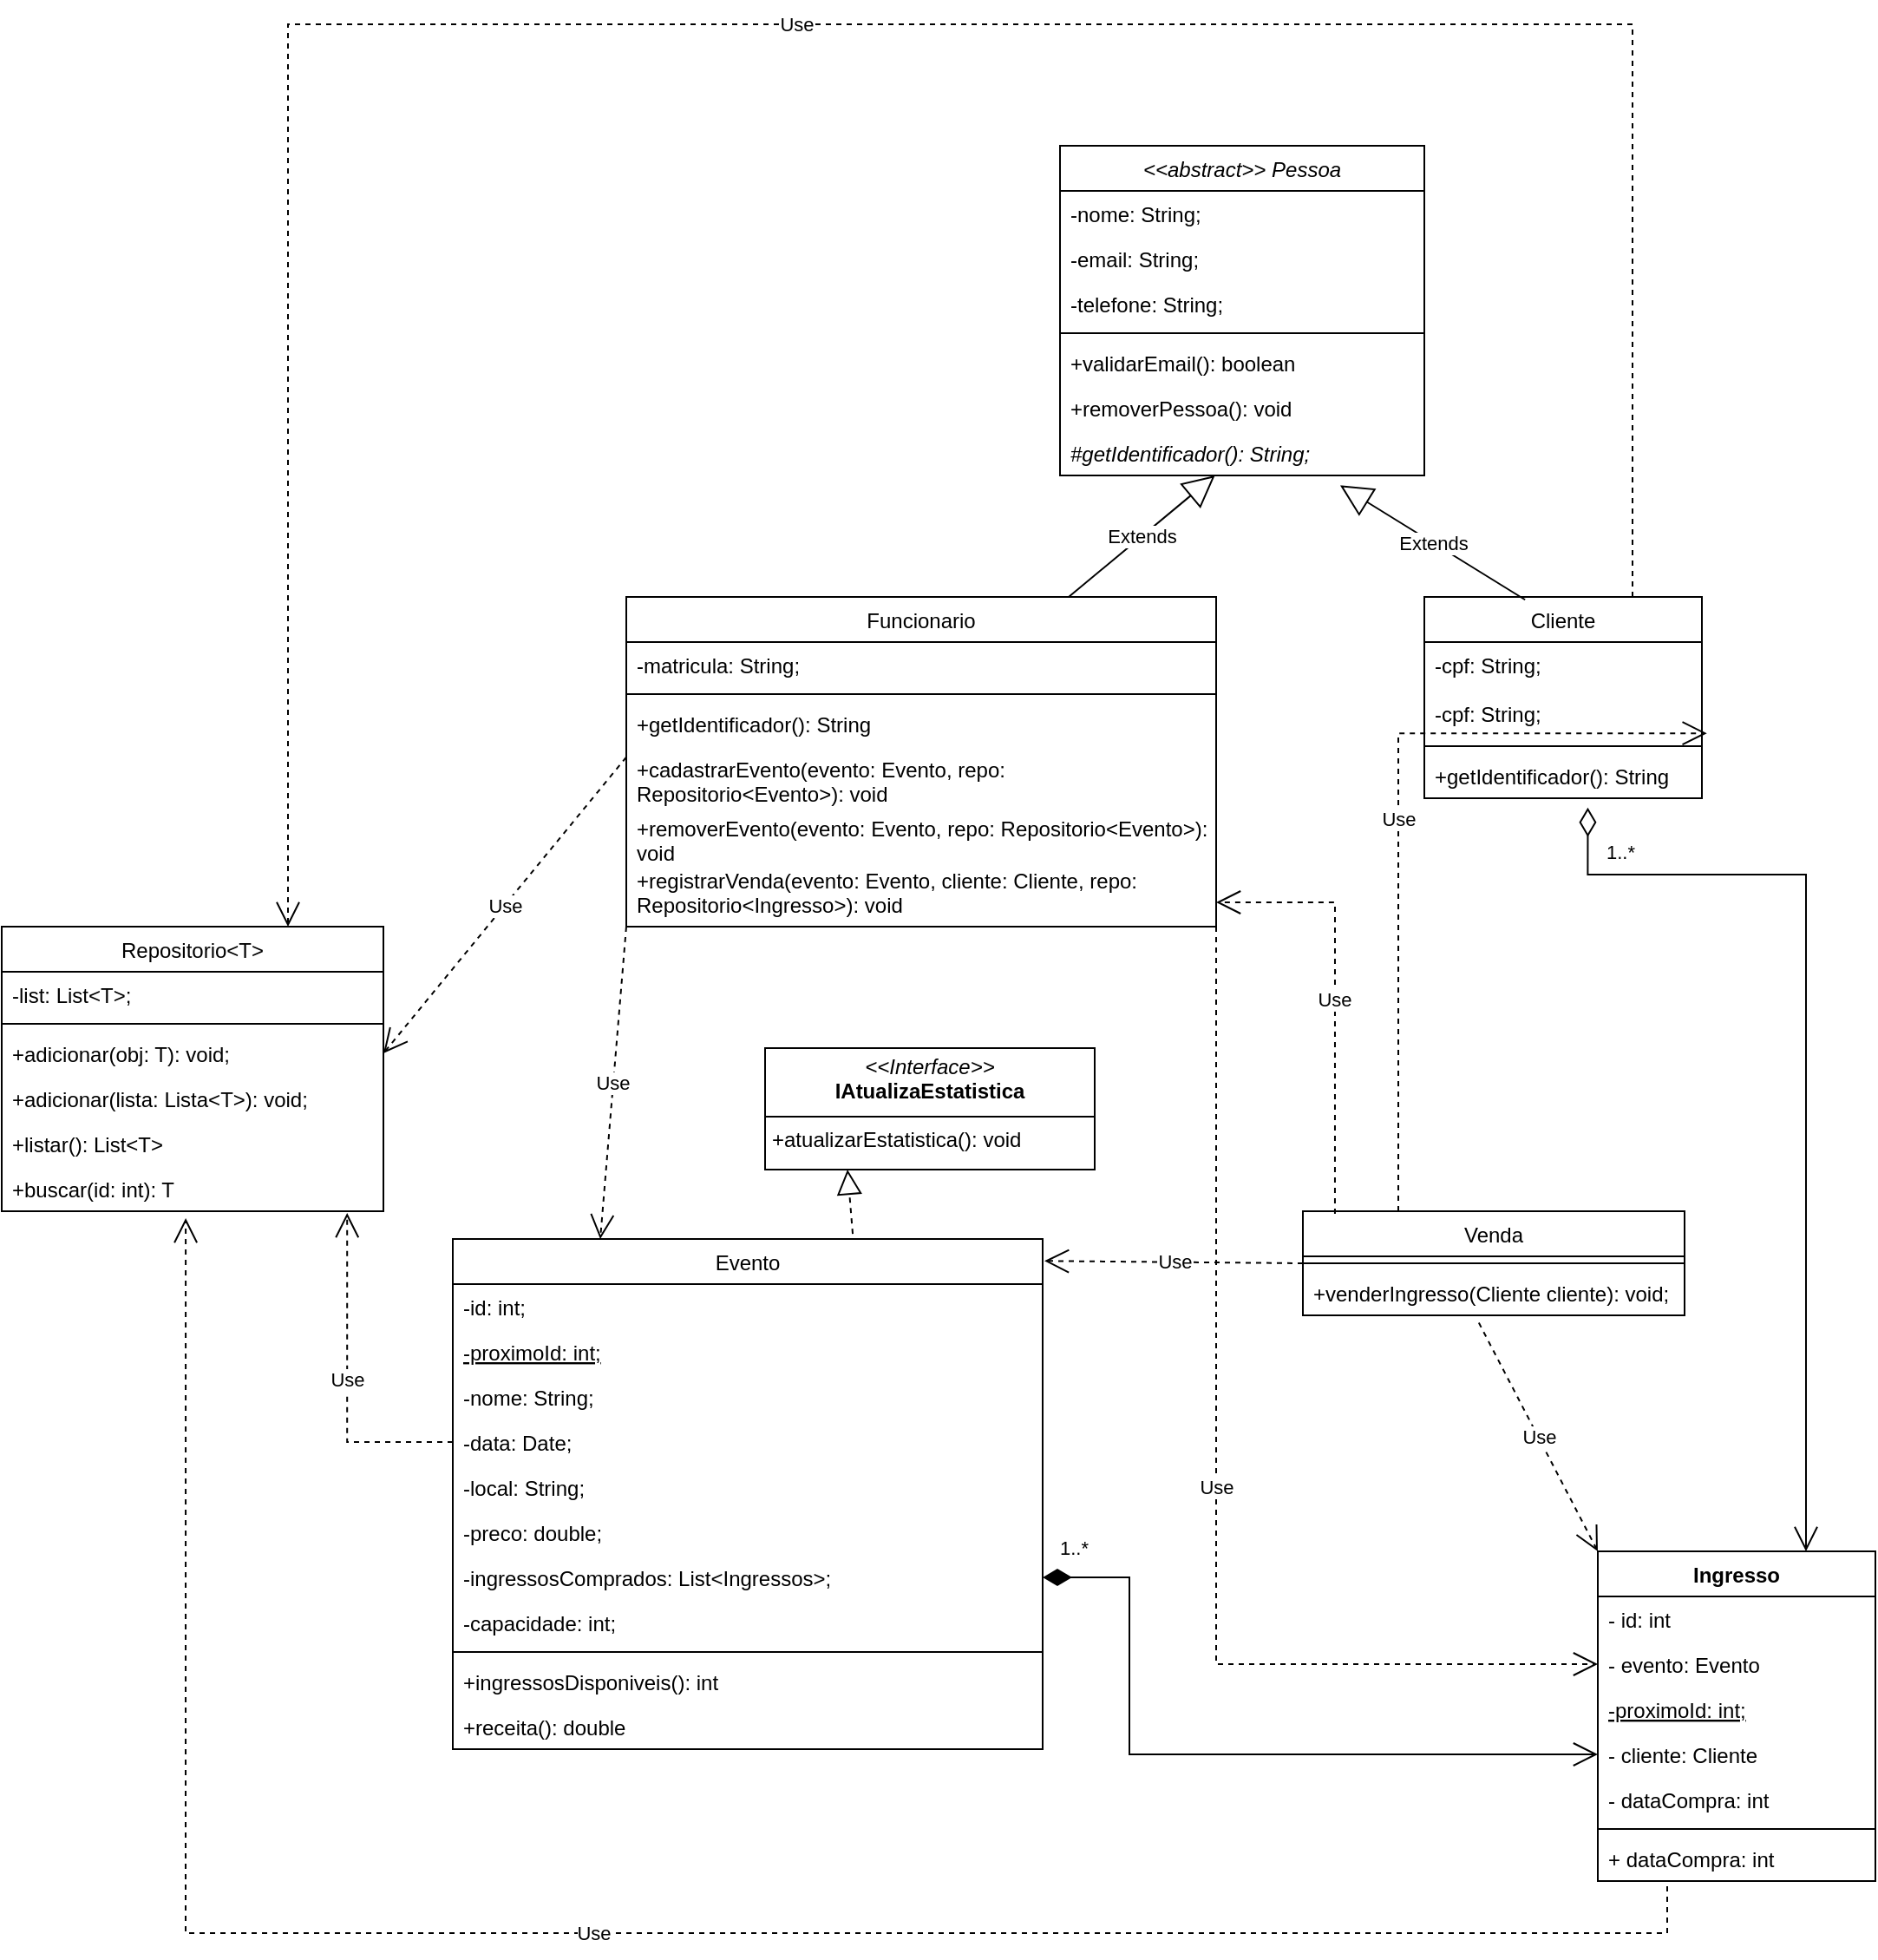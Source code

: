 <mxfile version="26.2.8">
  <diagram id="C5RBs43oDa-KdzZeNtuy" name="Page-1">
    <mxGraphModel dx="3100" dy="2260" grid="1" gridSize="10" guides="1" tooltips="1" connect="1" arrows="1" fold="1" page="1" pageScale="1" pageWidth="827" pageHeight="1169" math="0" shadow="0">
      <root>
        <mxCell id="WIyWlLk6GJQsqaUBKTNV-0" />
        <mxCell id="WIyWlLk6GJQsqaUBKTNV-1" parent="WIyWlLk6GJQsqaUBKTNV-0" />
        <mxCell id="zkfFHV4jXpPFQw0GAbJ--0" value="Cliente" style="swimlane;fontStyle=0;align=center;verticalAlign=top;childLayout=stackLayout;horizontal=1;startSize=26;horizontalStack=0;resizeParent=1;resizeLast=0;collapsible=1;marginBottom=0;rounded=0;shadow=0;strokeWidth=1;" parent="WIyWlLk6GJQsqaUBKTNV-1" vertex="1">
          <mxGeometry x="-90" y="-590" width="160" height="116" as="geometry">
            <mxRectangle x="230" y="140" width="160" height="26" as="alternateBounds" />
          </mxGeometry>
        </mxCell>
        <mxCell id="sAjCfMtTO_mO5LcjmPus-2" value="-cpf: String;" style="text;align=left;verticalAlign=top;spacingLeft=4;spacingRight=4;overflow=hidden;rotatable=0;points=[[0,0.5],[1,0.5]];portConstraint=eastwest;" vertex="1" parent="zkfFHV4jXpPFQw0GAbJ--0">
          <mxGeometry y="26" width="160" height="28" as="geometry" />
        </mxCell>
        <mxCell id="zkfFHV4jXpPFQw0GAbJ--1" value="-cpf: String;" style="text;align=left;verticalAlign=top;spacingLeft=4;spacingRight=4;overflow=hidden;rotatable=0;points=[[0,0.5],[1,0.5]];portConstraint=eastwest;" parent="zkfFHV4jXpPFQw0GAbJ--0" vertex="1">
          <mxGeometry y="54" width="160" height="28" as="geometry" />
        </mxCell>
        <mxCell id="zkfFHV4jXpPFQw0GAbJ--4" value="" style="line;html=1;strokeWidth=1;align=left;verticalAlign=middle;spacingTop=-1;spacingLeft=3;spacingRight=3;rotatable=0;labelPosition=right;points=[];portConstraint=eastwest;" parent="zkfFHV4jXpPFQw0GAbJ--0" vertex="1">
          <mxGeometry y="82" width="160" height="8" as="geometry" />
        </mxCell>
        <mxCell id="s1ZybqcROR9ATGlQhX3g-2" value="+getIdentificador(): String" style="text;align=left;verticalAlign=top;spacingLeft=4;spacingRight=4;overflow=hidden;rotatable=0;points=[[0,0.5],[1,0.5]];portConstraint=eastwest;" parent="zkfFHV4jXpPFQw0GAbJ--0" vertex="1">
          <mxGeometry y="90" width="160" height="26" as="geometry" />
        </mxCell>
        <mxCell id="s1ZybqcROR9ATGlQhX3g-5" value="Evento" style="swimlane;fontStyle=0;align=center;verticalAlign=top;childLayout=stackLayout;horizontal=1;startSize=26;horizontalStack=0;resizeParent=1;resizeLast=0;collapsible=1;marginBottom=0;rounded=0;shadow=0;strokeWidth=1;" parent="WIyWlLk6GJQsqaUBKTNV-1" vertex="1">
          <mxGeometry x="-650" y="-220" width="340" height="294" as="geometry">
            <mxRectangle x="230" y="140" width="160" height="26" as="alternateBounds" />
          </mxGeometry>
        </mxCell>
        <mxCell id="s1ZybqcROR9ATGlQhX3g-6" value="-id: int;" style="text;align=left;verticalAlign=top;spacingLeft=4;spacingRight=4;overflow=hidden;rotatable=0;points=[[0,0.5],[1,0.5]];portConstraint=eastwest;" parent="s1ZybqcROR9ATGlQhX3g-5" vertex="1">
          <mxGeometry y="26" width="340" height="26" as="geometry" />
        </mxCell>
        <mxCell id="aVM3E2u_od6eSczz8GF1-40" value="-proximoId: int;" style="text;align=left;verticalAlign=top;spacingLeft=4;spacingRight=4;overflow=hidden;rotatable=0;points=[[0,0.5],[1,0.5]];portConstraint=eastwest;fontStyle=4;horizontal=1;" parent="s1ZybqcROR9ATGlQhX3g-5" vertex="1">
          <mxGeometry y="52" width="340" height="26" as="geometry" />
        </mxCell>
        <mxCell id="s1ZybqcROR9ATGlQhX3g-7" value="-nome: String;" style="text;align=left;verticalAlign=top;spacingLeft=4;spacingRight=4;overflow=hidden;rotatable=0;points=[[0,0.5],[1,0.5]];portConstraint=eastwest;rounded=0;shadow=0;html=0;" parent="s1ZybqcROR9ATGlQhX3g-5" vertex="1">
          <mxGeometry y="78" width="340" height="26" as="geometry" />
        </mxCell>
        <mxCell id="s1ZybqcROR9ATGlQhX3g-8" value="-data: Date;" style="text;align=left;verticalAlign=top;spacingLeft=4;spacingRight=4;overflow=hidden;rotatable=0;points=[[0,0.5],[1,0.5]];portConstraint=eastwest;rounded=0;shadow=0;html=0;" parent="s1ZybqcROR9ATGlQhX3g-5" vertex="1">
          <mxGeometry y="104" width="340" height="26" as="geometry" />
        </mxCell>
        <mxCell id="s1ZybqcROR9ATGlQhX3g-9" value="-local: String;" style="text;align=left;verticalAlign=top;spacingLeft=4;spacingRight=4;overflow=hidden;rotatable=0;points=[[0,0.5],[1,0.5]];portConstraint=eastwest;rounded=0;shadow=0;html=0;" parent="s1ZybqcROR9ATGlQhX3g-5" vertex="1">
          <mxGeometry y="130" width="340" height="26" as="geometry" />
        </mxCell>
        <mxCell id="s1ZybqcROR9ATGlQhX3g-14" value="-preco: double;" style="text;align=left;verticalAlign=top;spacingLeft=4;spacingRight=4;overflow=hidden;rotatable=0;points=[[0,0.5],[1,0.5]];portConstraint=eastwest;rounded=0;shadow=0;html=0;" parent="s1ZybqcROR9ATGlQhX3g-5" vertex="1">
          <mxGeometry y="156" width="340" height="26" as="geometry" />
        </mxCell>
        <mxCell id="s1ZybqcROR9ATGlQhX3g-54" value="-ingressosComprados: List&lt;Ingressos&gt;;" style="text;align=left;verticalAlign=top;spacingLeft=4;spacingRight=4;overflow=hidden;rotatable=0;points=[[0,0.5],[1,0.5]];portConstraint=eastwest;rounded=0;shadow=0;html=0;" parent="s1ZybqcROR9ATGlQhX3g-5" vertex="1">
          <mxGeometry y="182" width="340" height="26" as="geometry" />
        </mxCell>
        <mxCell id="s1ZybqcROR9ATGlQhX3g-55" value="-capacidade: int;" style="text;align=left;verticalAlign=top;spacingLeft=4;spacingRight=4;overflow=hidden;rotatable=0;points=[[0,0.5],[1,0.5]];portConstraint=eastwest;rounded=0;shadow=0;html=0;" parent="s1ZybqcROR9ATGlQhX3g-5" vertex="1">
          <mxGeometry y="208" width="340" height="26" as="geometry" />
        </mxCell>
        <mxCell id="s1ZybqcROR9ATGlQhX3g-10" value="" style="line;html=1;strokeWidth=1;align=left;verticalAlign=middle;spacingTop=-1;spacingLeft=3;spacingRight=3;rotatable=0;labelPosition=right;points=[];portConstraint=eastwest;" parent="s1ZybqcROR9ATGlQhX3g-5" vertex="1">
          <mxGeometry y="234" width="340" height="8" as="geometry" />
        </mxCell>
        <mxCell id="s1ZybqcROR9ATGlQhX3g-15" value="+ingressosDisponiveis(): int" style="text;align=left;verticalAlign=top;spacingLeft=4;spacingRight=4;overflow=hidden;rotatable=0;points=[[0,0.5],[1,0.5]];portConstraint=eastwest;" parent="s1ZybqcROR9ATGlQhX3g-5" vertex="1">
          <mxGeometry y="242" width="340" height="26" as="geometry" />
        </mxCell>
        <mxCell id="s1ZybqcROR9ATGlQhX3g-16" value="+receita(): double" style="text;align=left;verticalAlign=top;spacingLeft=4;spacingRight=4;overflow=hidden;rotatable=0;points=[[0,0.5],[1,0.5]];portConstraint=eastwest;" parent="s1ZybqcROR9ATGlQhX3g-5" vertex="1">
          <mxGeometry y="268" width="340" height="26" as="geometry" />
        </mxCell>
        <mxCell id="s1ZybqcROR9ATGlQhX3g-17" value="&lt;p style=&quot;margin:0px;margin-top:4px;text-align:center;&quot;&gt;&lt;i&gt;&amp;lt;&amp;lt;Interface&amp;gt;&amp;gt;&lt;/i&gt;&lt;br&gt;&lt;b&gt;IAtualizaEstatistica&lt;/b&gt;&lt;/p&gt;&lt;hr size=&quot;1&quot; style=&quot;border-style:solid;&quot;&gt;&lt;p style=&quot;margin:0px;margin-left:4px;&quot;&gt;&lt;/p&gt;&lt;p style=&quot;margin:0px;margin-left:4px;&quot;&gt;+atualizarEstatistica(): void&lt;br&gt;&lt;br&gt;&lt;/p&gt;" style="verticalAlign=top;align=left;overflow=fill;html=1;whiteSpace=wrap;" parent="WIyWlLk6GJQsqaUBKTNV-1" vertex="1">
          <mxGeometry x="-470" y="-330" width="190" height="70" as="geometry" />
        </mxCell>
        <mxCell id="s1ZybqcROR9ATGlQhX3g-20" value="&lt;&lt;abstract&gt;&gt; Pessoa" style="swimlane;fontStyle=2;align=center;verticalAlign=top;childLayout=stackLayout;horizontal=1;startSize=26;horizontalStack=0;resizeParent=1;resizeLast=0;collapsible=1;marginBottom=0;rounded=0;shadow=0;strokeWidth=1;" parent="WIyWlLk6GJQsqaUBKTNV-1" vertex="1">
          <mxGeometry x="-300" y="-850" width="210" height="190" as="geometry">
            <mxRectangle x="230" y="140" width="160" height="26" as="alternateBounds" />
          </mxGeometry>
        </mxCell>
        <mxCell id="s1ZybqcROR9ATGlQhX3g-22" value="-nome: String;" style="text;align=left;verticalAlign=top;spacingLeft=4;spacingRight=4;overflow=hidden;rotatable=0;points=[[0,0.5],[1,0.5]];portConstraint=eastwest;rounded=0;shadow=0;html=0;" parent="s1ZybqcROR9ATGlQhX3g-20" vertex="1">
          <mxGeometry y="26" width="210" height="26" as="geometry" />
        </mxCell>
        <mxCell id="s1ZybqcROR9ATGlQhX3g-33" value="-email: String;" style="text;align=left;verticalAlign=top;spacingLeft=4;spacingRight=4;overflow=hidden;rotatable=0;points=[[0,0.5],[1,0.5]];portConstraint=eastwest;rounded=0;shadow=0;html=0;" parent="s1ZybqcROR9ATGlQhX3g-20" vertex="1">
          <mxGeometry y="52" width="210" height="26" as="geometry" />
        </mxCell>
        <mxCell id="s1ZybqcROR9ATGlQhX3g-32" value="-telefone: String;" style="text;align=left;verticalAlign=top;spacingLeft=4;spacingRight=4;overflow=hidden;rotatable=0;points=[[0,0.5],[1,0.5]];portConstraint=eastwest;rounded=0;shadow=0;html=0;" parent="s1ZybqcROR9ATGlQhX3g-20" vertex="1">
          <mxGeometry y="78" width="210" height="26" as="geometry" />
        </mxCell>
        <mxCell id="s1ZybqcROR9ATGlQhX3g-27" value="" style="line;html=1;strokeWidth=1;align=left;verticalAlign=middle;spacingTop=-1;spacingLeft=3;spacingRight=3;rotatable=0;labelPosition=right;points=[];portConstraint=eastwest;" parent="s1ZybqcROR9ATGlQhX3g-20" vertex="1">
          <mxGeometry y="104" width="210" height="8" as="geometry" />
        </mxCell>
        <mxCell id="s1ZybqcROR9ATGlQhX3g-29" value="+validarEmail(): boolean" style="text;align=left;verticalAlign=top;spacingLeft=4;spacingRight=4;overflow=hidden;rotatable=0;points=[[0,0.5],[1,0.5]];portConstraint=eastwest;" parent="s1ZybqcROR9ATGlQhX3g-20" vertex="1">
          <mxGeometry y="112" width="210" height="26" as="geometry" />
        </mxCell>
        <mxCell id="s1ZybqcROR9ATGlQhX3g-44" value="+removerPessoa(): void" style="text;align=left;verticalAlign=top;spacingLeft=4;spacingRight=4;overflow=hidden;rotatable=0;points=[[0,0.5],[1,0.5]];portConstraint=eastwest;" parent="s1ZybqcROR9ATGlQhX3g-20" vertex="1">
          <mxGeometry y="138" width="210" height="26" as="geometry" />
        </mxCell>
        <mxCell id="s1ZybqcROR9ATGlQhX3g-31" value="#getIdentificador(): String;" style="text;align=left;verticalAlign=top;spacingLeft=4;spacingRight=4;overflow=hidden;rotatable=0;points=[[0,0.5],[1,0.5]];portConstraint=eastwest;fontStyle=2" parent="s1ZybqcROR9ATGlQhX3g-20" vertex="1">
          <mxGeometry y="164" width="210" height="26" as="geometry" />
        </mxCell>
        <mxCell id="s1ZybqcROR9ATGlQhX3g-34" value="Funcionario" style="swimlane;fontStyle=0;align=center;verticalAlign=top;childLayout=stackLayout;horizontal=1;startSize=26;horizontalStack=0;resizeParent=1;resizeLast=0;collapsible=1;marginBottom=0;rounded=0;shadow=0;strokeWidth=1;" parent="WIyWlLk6GJQsqaUBKTNV-1" vertex="1">
          <mxGeometry x="-550" y="-590" width="340" height="190" as="geometry">
            <mxRectangle x="230" y="140" width="160" height="26" as="alternateBounds" />
          </mxGeometry>
        </mxCell>
        <mxCell id="s1ZybqcROR9ATGlQhX3g-35" value="-matricula: String;" style="text;align=left;verticalAlign=top;spacingLeft=4;spacingRight=4;overflow=hidden;rotatable=0;points=[[0,0.5],[1,0.5]];portConstraint=eastwest;" parent="s1ZybqcROR9ATGlQhX3g-34" vertex="1">
          <mxGeometry y="26" width="340" height="26" as="geometry" />
        </mxCell>
        <mxCell id="s1ZybqcROR9ATGlQhX3g-36" value="" style="line;html=1;strokeWidth=1;align=left;verticalAlign=middle;spacingTop=-1;spacingLeft=3;spacingRight=3;rotatable=0;labelPosition=right;points=[];portConstraint=eastwest;" parent="s1ZybqcROR9ATGlQhX3g-34" vertex="1">
          <mxGeometry y="52" width="340" height="8" as="geometry" />
        </mxCell>
        <mxCell id="aVM3E2u_od6eSczz8GF1-53" value="+getIdentificador(): String" style="text;align=left;verticalAlign=top;spacingLeft=4;spacingRight=4;overflow=hidden;rotatable=0;points=[[0,0.5],[1,0.5]];portConstraint=eastwest;whiteSpace=wrap;" parent="s1ZybqcROR9ATGlQhX3g-34" vertex="1">
          <mxGeometry y="60" width="340" height="26" as="geometry" />
        </mxCell>
        <mxCell id="s1ZybqcROR9ATGlQhX3g-37" value="+cadastrarEvento(evento: Evento, repo: Repositorio&lt;Evento&gt;): void" style="text;align=left;verticalAlign=top;spacingLeft=4;spacingRight=4;overflow=hidden;rotatable=0;points=[[0,0.5],[1,0.5]];portConstraint=eastwest;whiteSpace=wrap;" parent="s1ZybqcROR9ATGlQhX3g-34" vertex="1">
          <mxGeometry y="86" width="340" height="34" as="geometry" />
        </mxCell>
        <mxCell id="aVM3E2u_od6eSczz8GF1-56" value="+removerEvento(evento: Evento, repo: Repositorio&lt;Evento&gt;): void" style="text;align=left;verticalAlign=top;spacingLeft=4;spacingRight=4;overflow=hidden;rotatable=0;points=[[0,0.5],[1,0.5]];portConstraint=eastwest;whiteSpace=wrap;" parent="s1ZybqcROR9ATGlQhX3g-34" vertex="1">
          <mxGeometry y="120" width="340" height="30" as="geometry" />
        </mxCell>
        <mxCell id="aVM3E2u_od6eSczz8GF1-57" value="+registrarVenda(evento: Evento, cliente: Cliente, repo: Repositorio&lt;Ingresso&gt;): void" style="text;align=left;verticalAlign=top;spacingLeft=4;spacingRight=4;overflow=hidden;rotatable=0;points=[[0,0.5],[1,0.5]];portConstraint=eastwest;whiteSpace=wrap;" parent="s1ZybqcROR9ATGlQhX3g-34" vertex="1">
          <mxGeometry y="150" width="340" height="32" as="geometry" />
        </mxCell>
        <mxCell id="s1ZybqcROR9ATGlQhX3g-45" value="Ingresso" style="swimlane;fontStyle=1;align=center;verticalAlign=top;childLayout=stackLayout;horizontal=1;startSize=26;horizontalStack=0;resizeParent=1;resizeParentMax=0;resizeLast=0;collapsible=1;marginBottom=0;whiteSpace=wrap;html=1;" parent="WIyWlLk6GJQsqaUBKTNV-1" vertex="1">
          <mxGeometry x="10" y="-40" width="160" height="190" as="geometry" />
        </mxCell>
        <mxCell id="s1ZybqcROR9ATGlQhX3g-46" value="- id: int" style="text;strokeColor=none;fillColor=none;align=left;verticalAlign=top;spacingLeft=4;spacingRight=4;overflow=hidden;rotatable=0;points=[[0,0.5],[1,0.5]];portConstraint=eastwest;whiteSpace=wrap;html=1;" parent="s1ZybqcROR9ATGlQhX3g-45" vertex="1">
          <mxGeometry y="26" width="160" height="26" as="geometry" />
        </mxCell>
        <mxCell id="s1ZybqcROR9ATGlQhX3g-49" value="- evento: Evento" style="text;strokeColor=none;fillColor=none;align=left;verticalAlign=top;spacingLeft=4;spacingRight=4;overflow=hidden;rotatable=0;points=[[0,0.5],[1,0.5]];portConstraint=eastwest;whiteSpace=wrap;html=1;" parent="s1ZybqcROR9ATGlQhX3g-45" vertex="1">
          <mxGeometry y="52" width="160" height="26" as="geometry" />
        </mxCell>
        <mxCell id="aVM3E2u_od6eSczz8GF1-41" value="-proximoId: int;" style="text;align=left;verticalAlign=top;spacingLeft=4;spacingRight=4;overflow=hidden;rotatable=0;points=[[0,0.5],[1,0.5]];portConstraint=eastwest;fontStyle=4;horizontal=1;" parent="s1ZybqcROR9ATGlQhX3g-45" vertex="1">
          <mxGeometry y="78" width="160" height="26" as="geometry" />
        </mxCell>
        <mxCell id="s1ZybqcROR9ATGlQhX3g-50" value="- cliente: Cliente" style="text;strokeColor=none;fillColor=none;align=left;verticalAlign=top;spacingLeft=4;spacingRight=4;overflow=hidden;rotatable=0;points=[[0,0.5],[1,0.5]];portConstraint=eastwest;whiteSpace=wrap;html=1;" parent="s1ZybqcROR9ATGlQhX3g-45" vertex="1">
          <mxGeometry y="104" width="160" height="26" as="geometry" />
        </mxCell>
        <mxCell id="s1ZybqcROR9ATGlQhX3g-51" value="- dataCompra: int" style="text;strokeColor=none;fillColor=none;align=left;verticalAlign=top;spacingLeft=4;spacingRight=4;overflow=hidden;rotatable=0;points=[[0,0.5],[1,0.5]];portConstraint=eastwest;whiteSpace=wrap;html=1;" parent="s1ZybqcROR9ATGlQhX3g-45" vertex="1">
          <mxGeometry y="130" width="160" height="26" as="geometry" />
        </mxCell>
        <mxCell id="s1ZybqcROR9ATGlQhX3g-47" value="" style="line;strokeWidth=1;fillColor=none;align=left;verticalAlign=middle;spacingTop=-1;spacingLeft=3;spacingRight=3;rotatable=0;labelPosition=right;points=[];portConstraint=eastwest;strokeColor=inherit;" parent="s1ZybqcROR9ATGlQhX3g-45" vertex="1">
          <mxGeometry y="156" width="160" height="8" as="geometry" />
        </mxCell>
        <mxCell id="aVM3E2u_od6eSczz8GF1-17" value="+ dataCompra: int" style="text;strokeColor=none;fillColor=none;align=left;verticalAlign=top;spacingLeft=4;spacingRight=4;overflow=hidden;rotatable=0;points=[[0,0.5],[1,0.5]];portConstraint=eastwest;whiteSpace=wrap;html=1;" parent="s1ZybqcROR9ATGlQhX3g-45" vertex="1">
          <mxGeometry y="164" width="160" height="26" as="geometry" />
        </mxCell>
        <mxCell id="aVM3E2u_od6eSczz8GF1-0" value="Repositorio&lt;T&gt;" style="swimlane;fontStyle=0;align=center;verticalAlign=top;childLayout=stackLayout;horizontal=1;startSize=26;horizontalStack=0;resizeParent=1;resizeLast=0;collapsible=1;marginBottom=0;rounded=0;shadow=0;strokeWidth=1;" parent="WIyWlLk6GJQsqaUBKTNV-1" vertex="1">
          <mxGeometry x="-910" y="-400" width="220" height="164" as="geometry">
            <mxRectangle x="230" y="140" width="160" height="26" as="alternateBounds" />
          </mxGeometry>
        </mxCell>
        <mxCell id="aVM3E2u_od6eSczz8GF1-1" value="-list: List&lt;T&gt;;" style="text;align=left;verticalAlign=top;spacingLeft=4;spacingRight=4;overflow=hidden;rotatable=0;points=[[0,0.5],[1,0.5]];portConstraint=eastwest;" parent="aVM3E2u_od6eSczz8GF1-0" vertex="1">
          <mxGeometry y="26" width="220" height="26" as="geometry" />
        </mxCell>
        <mxCell id="aVM3E2u_od6eSczz8GF1-3" value="" style="line;html=1;strokeWidth=1;align=left;verticalAlign=middle;spacingTop=-1;spacingLeft=3;spacingRight=3;rotatable=0;labelPosition=right;points=[];portConstraint=eastwest;" parent="aVM3E2u_od6eSczz8GF1-0" vertex="1">
          <mxGeometry y="52" width="220" height="8" as="geometry" />
        </mxCell>
        <mxCell id="aVM3E2u_od6eSczz8GF1-4" value="+adicionar(obj: T): void;&#xa;" style="text;align=left;verticalAlign=top;spacingLeft=4;spacingRight=4;overflow=hidden;rotatable=0;points=[[0,0.5],[1,0.5]];portConstraint=eastwest;" parent="aVM3E2u_od6eSczz8GF1-0" vertex="1">
          <mxGeometry y="60" width="220" height="26" as="geometry" />
        </mxCell>
        <mxCell id="aVM3E2u_od6eSczz8GF1-43" value="+adicionar(lista: Lista&lt;T&gt;): void;&#xa;" style="text;align=left;verticalAlign=top;spacingLeft=4;spacingRight=4;overflow=hidden;rotatable=0;points=[[0,0.5],[1,0.5]];portConstraint=eastwest;" parent="aVM3E2u_od6eSczz8GF1-0" vertex="1">
          <mxGeometry y="86" width="220" height="26" as="geometry" />
        </mxCell>
        <mxCell id="aVM3E2u_od6eSczz8GF1-5" value="+listar(): List&lt;T&gt;" style="text;align=left;verticalAlign=top;spacingLeft=4;spacingRight=4;overflow=hidden;rotatable=0;points=[[0,0.5],[1,0.5]];portConstraint=eastwest;" parent="aVM3E2u_od6eSczz8GF1-0" vertex="1">
          <mxGeometry y="112" width="220" height="26" as="geometry" />
        </mxCell>
        <mxCell id="aVM3E2u_od6eSczz8GF1-6" value="+buscar(id: int): T" style="text;align=left;verticalAlign=top;spacingLeft=4;spacingRight=4;overflow=hidden;rotatable=0;points=[[0,0.5],[1,0.5]];portConstraint=eastwest;" parent="aVM3E2u_od6eSczz8GF1-0" vertex="1">
          <mxGeometry y="138" width="220" height="26" as="geometry" />
        </mxCell>
        <mxCell id="aVM3E2u_od6eSczz8GF1-12" value="" style="endArrow=block;dashed=1;endFill=0;endSize=12;html=1;rounded=0;entryX=0.25;entryY=1;entryDx=0;entryDy=0;exitX=0.678;exitY=-0.01;exitDx=0;exitDy=0;exitPerimeter=0;" parent="WIyWlLk6GJQsqaUBKTNV-1" source="s1ZybqcROR9ATGlQhX3g-5" target="s1ZybqcROR9ATGlQhX3g-17" edge="1">
          <mxGeometry width="160" relative="1" as="geometry">
            <mxPoint x="180" y="404.29" as="sourcePoint" />
            <mxPoint x="340" y="404.29" as="targetPoint" />
          </mxGeometry>
        </mxCell>
        <mxCell id="aVM3E2u_od6eSczz8GF1-18" value="Venda" style="swimlane;fontStyle=0;align=center;verticalAlign=top;childLayout=stackLayout;horizontal=1;startSize=26;horizontalStack=0;resizeParent=1;resizeLast=0;collapsible=1;marginBottom=0;rounded=0;shadow=0;strokeWidth=1;" parent="WIyWlLk6GJQsqaUBKTNV-1" vertex="1">
          <mxGeometry x="-160" y="-236" width="220" height="60" as="geometry">
            <mxRectangle x="230" y="140" width="160" height="26" as="alternateBounds" />
          </mxGeometry>
        </mxCell>
        <mxCell id="aVM3E2u_od6eSczz8GF1-21" value="" style="line;html=1;strokeWidth=1;align=left;verticalAlign=middle;spacingTop=-1;spacingLeft=3;spacingRight=3;rotatable=0;labelPosition=right;points=[];portConstraint=eastwest;" parent="aVM3E2u_od6eSczz8GF1-18" vertex="1">
          <mxGeometry y="26" width="220" height="8" as="geometry" />
        </mxCell>
        <mxCell id="aVM3E2u_od6eSczz8GF1-22" value="+venderIngresso(Cliente cliente): void;&#xa;" style="text;align=left;verticalAlign=top;spacingLeft=4;spacingRight=4;overflow=hidden;rotatable=0;points=[[0,0.5],[1,0.5]];portConstraint=eastwest;" parent="aVM3E2u_od6eSczz8GF1-18" vertex="1">
          <mxGeometry y="34" width="220" height="26" as="geometry" />
        </mxCell>
        <mxCell id="aVM3E2u_od6eSczz8GF1-26" value="1..*" style="endArrow=open;html=1;endSize=12;startArrow=diamondThin;startSize=14;startFill=0;edgeStyle=orthogonalEdgeStyle;align=left;verticalAlign=bottom;rounded=0;entryX=0.75;entryY=0;entryDx=0;entryDy=0;exitX=0.589;exitY=1.209;exitDx=0;exitDy=0;exitPerimeter=0;" parent="WIyWlLk6GJQsqaUBKTNV-1" source="s1ZybqcROR9ATGlQhX3g-2" target="s1ZybqcROR9ATGlQhX3g-45" edge="1">
          <mxGeometry x="-0.873" y="9" relative="1" as="geometry">
            <mxPoint x="30" y="-500" as="sourcePoint" />
            <mxPoint x="190" y="310" as="targetPoint" />
            <Array as="points">
              <mxPoint x="4" y="-430" />
              <mxPoint x="130" y="-430" />
            </Array>
            <mxPoint as="offset" />
          </mxGeometry>
        </mxCell>
        <mxCell id="aVM3E2u_od6eSczz8GF1-29" value="Extends" style="endArrow=block;endSize=16;endFill=0;html=1;rounded=0;exitX=0.363;exitY=0.014;exitDx=0;exitDy=0;exitPerimeter=0;entryX=0.769;entryY=1.22;entryDx=0;entryDy=0;entryPerimeter=0;" parent="WIyWlLk6GJQsqaUBKTNV-1" source="zkfFHV4jXpPFQw0GAbJ--0" target="s1ZybqcROR9ATGlQhX3g-31" edge="1">
          <mxGeometry width="160" relative="1" as="geometry">
            <mxPoint x="10" y="720" as="sourcePoint" />
            <mxPoint x="20" y="650" as="targetPoint" />
          </mxGeometry>
        </mxCell>
        <mxCell id="aVM3E2u_od6eSczz8GF1-30" value="Extends" style="endArrow=block;endSize=16;endFill=0;html=1;rounded=0;exitX=0.75;exitY=0;exitDx=0;exitDy=0;" parent="WIyWlLk6GJQsqaUBKTNV-1" source="s1ZybqcROR9ATGlQhX3g-34" target="s1ZybqcROR9ATGlQhX3g-31" edge="1">
          <mxGeometry width="160" relative="1" as="geometry">
            <mxPoint x="-190" y="740" as="sourcePoint" />
            <mxPoint x="-180" y="640" as="targetPoint" />
          </mxGeometry>
        </mxCell>
        <mxCell id="aVM3E2u_od6eSczz8GF1-32" value="Use" style="endArrow=open;endSize=12;dashed=1;html=1;rounded=0;exitX=0;exitY=0.5;exitDx=0;exitDy=0;entryX=0.905;entryY=1.038;entryDx=0;entryDy=0;entryPerimeter=0;edgeStyle=orthogonalEdgeStyle;" parent="WIyWlLk6GJQsqaUBKTNV-1" source="s1ZybqcROR9ATGlQhX3g-8" target="aVM3E2u_od6eSczz8GF1-6" edge="1">
          <mxGeometry width="160" relative="1" as="geometry">
            <mxPoint x="-493" y="380" as="sourcePoint" />
            <mxPoint x="-333" y="380" as="targetPoint" />
          </mxGeometry>
        </mxCell>
        <mxCell id="aVM3E2u_od6eSczz8GF1-34" value="Use" style="endArrow=open;endSize=12;dashed=1;html=1;rounded=0;exitX=0.25;exitY=1.115;exitDx=0;exitDy=0;exitPerimeter=0;entryX=0.482;entryY=1.154;entryDx=0;entryDy=0;entryPerimeter=0;jumpStyle=arc;edgeStyle=orthogonalEdgeStyle;" parent="WIyWlLk6GJQsqaUBKTNV-1" source="aVM3E2u_od6eSczz8GF1-17" target="aVM3E2u_od6eSczz8GF1-6" edge="1">
          <mxGeometry width="160" relative="1" as="geometry">
            <mxPoint x="-366" y="390" as="sourcePoint" />
            <mxPoint x="-390" y="507" as="targetPoint" />
            <Array as="points">
              <mxPoint x="50" y="180" />
              <mxPoint x="-804" y="180" />
            </Array>
          </mxGeometry>
        </mxCell>
        <mxCell id="aVM3E2u_od6eSczz8GF1-35" value="Use" style="endArrow=open;endSize=12;dashed=1;html=1;rounded=0;exitX=0.75;exitY=0;exitDx=0;exitDy=0;entryX=0.75;entryY=0;entryDx=0;entryDy=0;edgeStyle=orthogonalEdgeStyle;" parent="WIyWlLk6GJQsqaUBKTNV-1" source="zkfFHV4jXpPFQw0GAbJ--0" target="aVM3E2u_od6eSczz8GF1-0" edge="1">
          <mxGeometry width="160" relative="1" as="geometry">
            <mxPoint x="-240" y="760" as="sourcePoint" />
            <mxPoint x="-264" y="877" as="targetPoint" />
            <Array as="points">
              <mxPoint x="30" y="-920" />
              <mxPoint x="-745" y="-920" />
            </Array>
          </mxGeometry>
        </mxCell>
        <mxCell id="aVM3E2u_od6eSczz8GF1-36" value="Use" style="endArrow=open;endSize=12;dashed=1;html=1;rounded=0;exitX=0;exitY=0.5;exitDx=0;exitDy=0;entryX=1.003;entryY=0.043;entryDx=0;entryDy=0;entryPerimeter=0;jumpStyle=arc;" parent="WIyWlLk6GJQsqaUBKTNV-1" source="aVM3E2u_od6eSczz8GF1-18" target="s1ZybqcROR9ATGlQhX3g-5" edge="1">
          <mxGeometry width="160" relative="1" as="geometry">
            <mxPoint x="-36" y="-150" as="sourcePoint" />
            <mxPoint x="-60" y="67" as="targetPoint" />
          </mxGeometry>
        </mxCell>
        <mxCell id="aVM3E2u_od6eSczz8GF1-37" value="Use" style="endArrow=open;endSize=12;dashed=1;html=1;rounded=0;exitX=0.461;exitY=1.165;exitDx=0;exitDy=0;entryX=0;entryY=0;entryDx=0;entryDy=0;exitPerimeter=0;" parent="WIyWlLk6GJQsqaUBKTNV-1" source="aVM3E2u_od6eSczz8GF1-22" target="s1ZybqcROR9ATGlQhX3g-45" edge="1">
          <mxGeometry width="160" relative="1" as="geometry">
            <mxPoint x="270" y="182.5" as="sourcePoint" />
            <mxPoint x="-220" y="97.5" as="targetPoint" />
          </mxGeometry>
        </mxCell>
        <mxCell id="aVM3E2u_od6eSczz8GF1-38" value="Use" style="endArrow=open;endSize=12;dashed=1;html=1;rounded=0;exitX=0.25;exitY=0;exitDx=0;exitDy=0;entryX=1.018;entryY=0.878;entryDx=0;entryDy=0;entryPerimeter=0;edgeStyle=orthogonalEdgeStyle;" parent="WIyWlLk6GJQsqaUBKTNV-1" source="aVM3E2u_od6eSczz8GF1-18" target="zkfFHV4jXpPFQw0GAbJ--1" edge="1">
          <mxGeometry width="160" relative="1" as="geometry">
            <mxPoint x="689" y="396" as="sourcePoint" />
            <mxPoint x="160" y="380" as="targetPoint" />
          </mxGeometry>
        </mxCell>
        <mxCell id="aVM3E2u_od6eSczz8GF1-39" value="1..*" style="endArrow=open;html=1;endSize=12;startArrow=diamondThin;startSize=14;startFill=1;edgeStyle=orthogonalEdgeStyle;align=left;verticalAlign=bottom;rounded=0;entryX=0;entryY=0.5;entryDx=0;entryDy=0;exitX=1;exitY=0.5;exitDx=0;exitDy=0;" parent="WIyWlLk6GJQsqaUBKTNV-1" edge="1" target="s1ZybqcROR9ATGlQhX3g-50" source="s1ZybqcROR9ATGlQhX3g-54">
          <mxGeometry x="-0.962" y="8" relative="1" as="geometry">
            <mxPoint x="-290.0" y="250.244" as="sourcePoint" />
            <mxPoint x="-8.3" y="75.77" as="targetPoint" />
            <Array as="points">
              <mxPoint x="-260" y="-25" />
              <mxPoint x="-260" y="77" />
            </Array>
            <mxPoint as="offset" />
          </mxGeometry>
        </mxCell>
        <mxCell id="aVM3E2u_od6eSczz8GF1-69" value="Use" style="endArrow=open;endSize=12;dashed=1;html=1;rounded=0;exitX=0;exitY=1;exitDx=0;exitDy=0;entryX=0.25;entryY=0;entryDx=0;entryDy=0;" parent="WIyWlLk6GJQsqaUBKTNV-1" source="s1ZybqcROR9ATGlQhX3g-34" target="s1ZybqcROR9ATGlQhX3g-5" edge="1">
          <mxGeometry width="160" relative="1" as="geometry">
            <mxPoint x="-330" y="460" as="sourcePoint" />
            <mxPoint x="-170" y="460" as="targetPoint" />
          </mxGeometry>
        </mxCell>
        <mxCell id="aVM3E2u_od6eSczz8GF1-70" value="Use" style="endArrow=open;endSize=12;dashed=1;html=1;rounded=0;entryX=1;entryY=0.5;entryDx=0;entryDy=0;edgeStyle=orthogonalEdgeStyle;exitX=0.084;exitY=0.024;exitDx=0;exitDy=0;exitPerimeter=0;" parent="WIyWlLk6GJQsqaUBKTNV-1" edge="1" source="aVM3E2u_od6eSczz8GF1-18">
          <mxGeometry x="-0.002" width="160" relative="1" as="geometry">
            <mxPoint x="-170" y="-270" as="sourcePoint" />
            <mxPoint x="-210" y="-414" as="targetPoint" />
            <Array as="points">
              <mxPoint x="-142" y="-414" />
            </Array>
            <mxPoint as="offset" />
          </mxGeometry>
        </mxCell>
        <mxCell id="aVM3E2u_od6eSczz8GF1-71" value="Use" style="endArrow=open;endSize=12;dashed=1;html=1;rounded=0;exitX=0;exitY=0.186;exitDx=0;exitDy=0;entryX=1;entryY=0.5;entryDx=0;entryDy=0;exitPerimeter=0;" parent="WIyWlLk6GJQsqaUBKTNV-1" source="s1ZybqcROR9ATGlQhX3g-37" target="aVM3E2u_od6eSczz8GF1-4" edge="1">
          <mxGeometry width="160" relative="1" as="geometry">
            <mxPoint x="-278" y="614" as="sourcePoint" />
            <mxPoint x="-420" y="380" as="targetPoint" />
          </mxGeometry>
        </mxCell>
        <mxCell id="aVM3E2u_od6eSczz8GF1-72" value="Use" style="endArrow=open;endSize=12;dashed=1;html=1;rounded=0;exitX=1;exitY=1;exitDx=0;exitDy=0;entryX=0;entryY=0.5;entryDx=0;entryDy=0;edgeStyle=orthogonalEdgeStyle;" parent="WIyWlLk6GJQsqaUBKTNV-1" source="s1ZybqcROR9ATGlQhX3g-34" target="s1ZybqcROR9ATGlQhX3g-49" edge="1">
          <mxGeometry width="160" relative="1" as="geometry">
            <mxPoint y="130" as="sourcePoint" />
            <mxPoint x="-405" y="538" as="targetPoint" />
          </mxGeometry>
        </mxCell>
      </root>
    </mxGraphModel>
  </diagram>
</mxfile>
